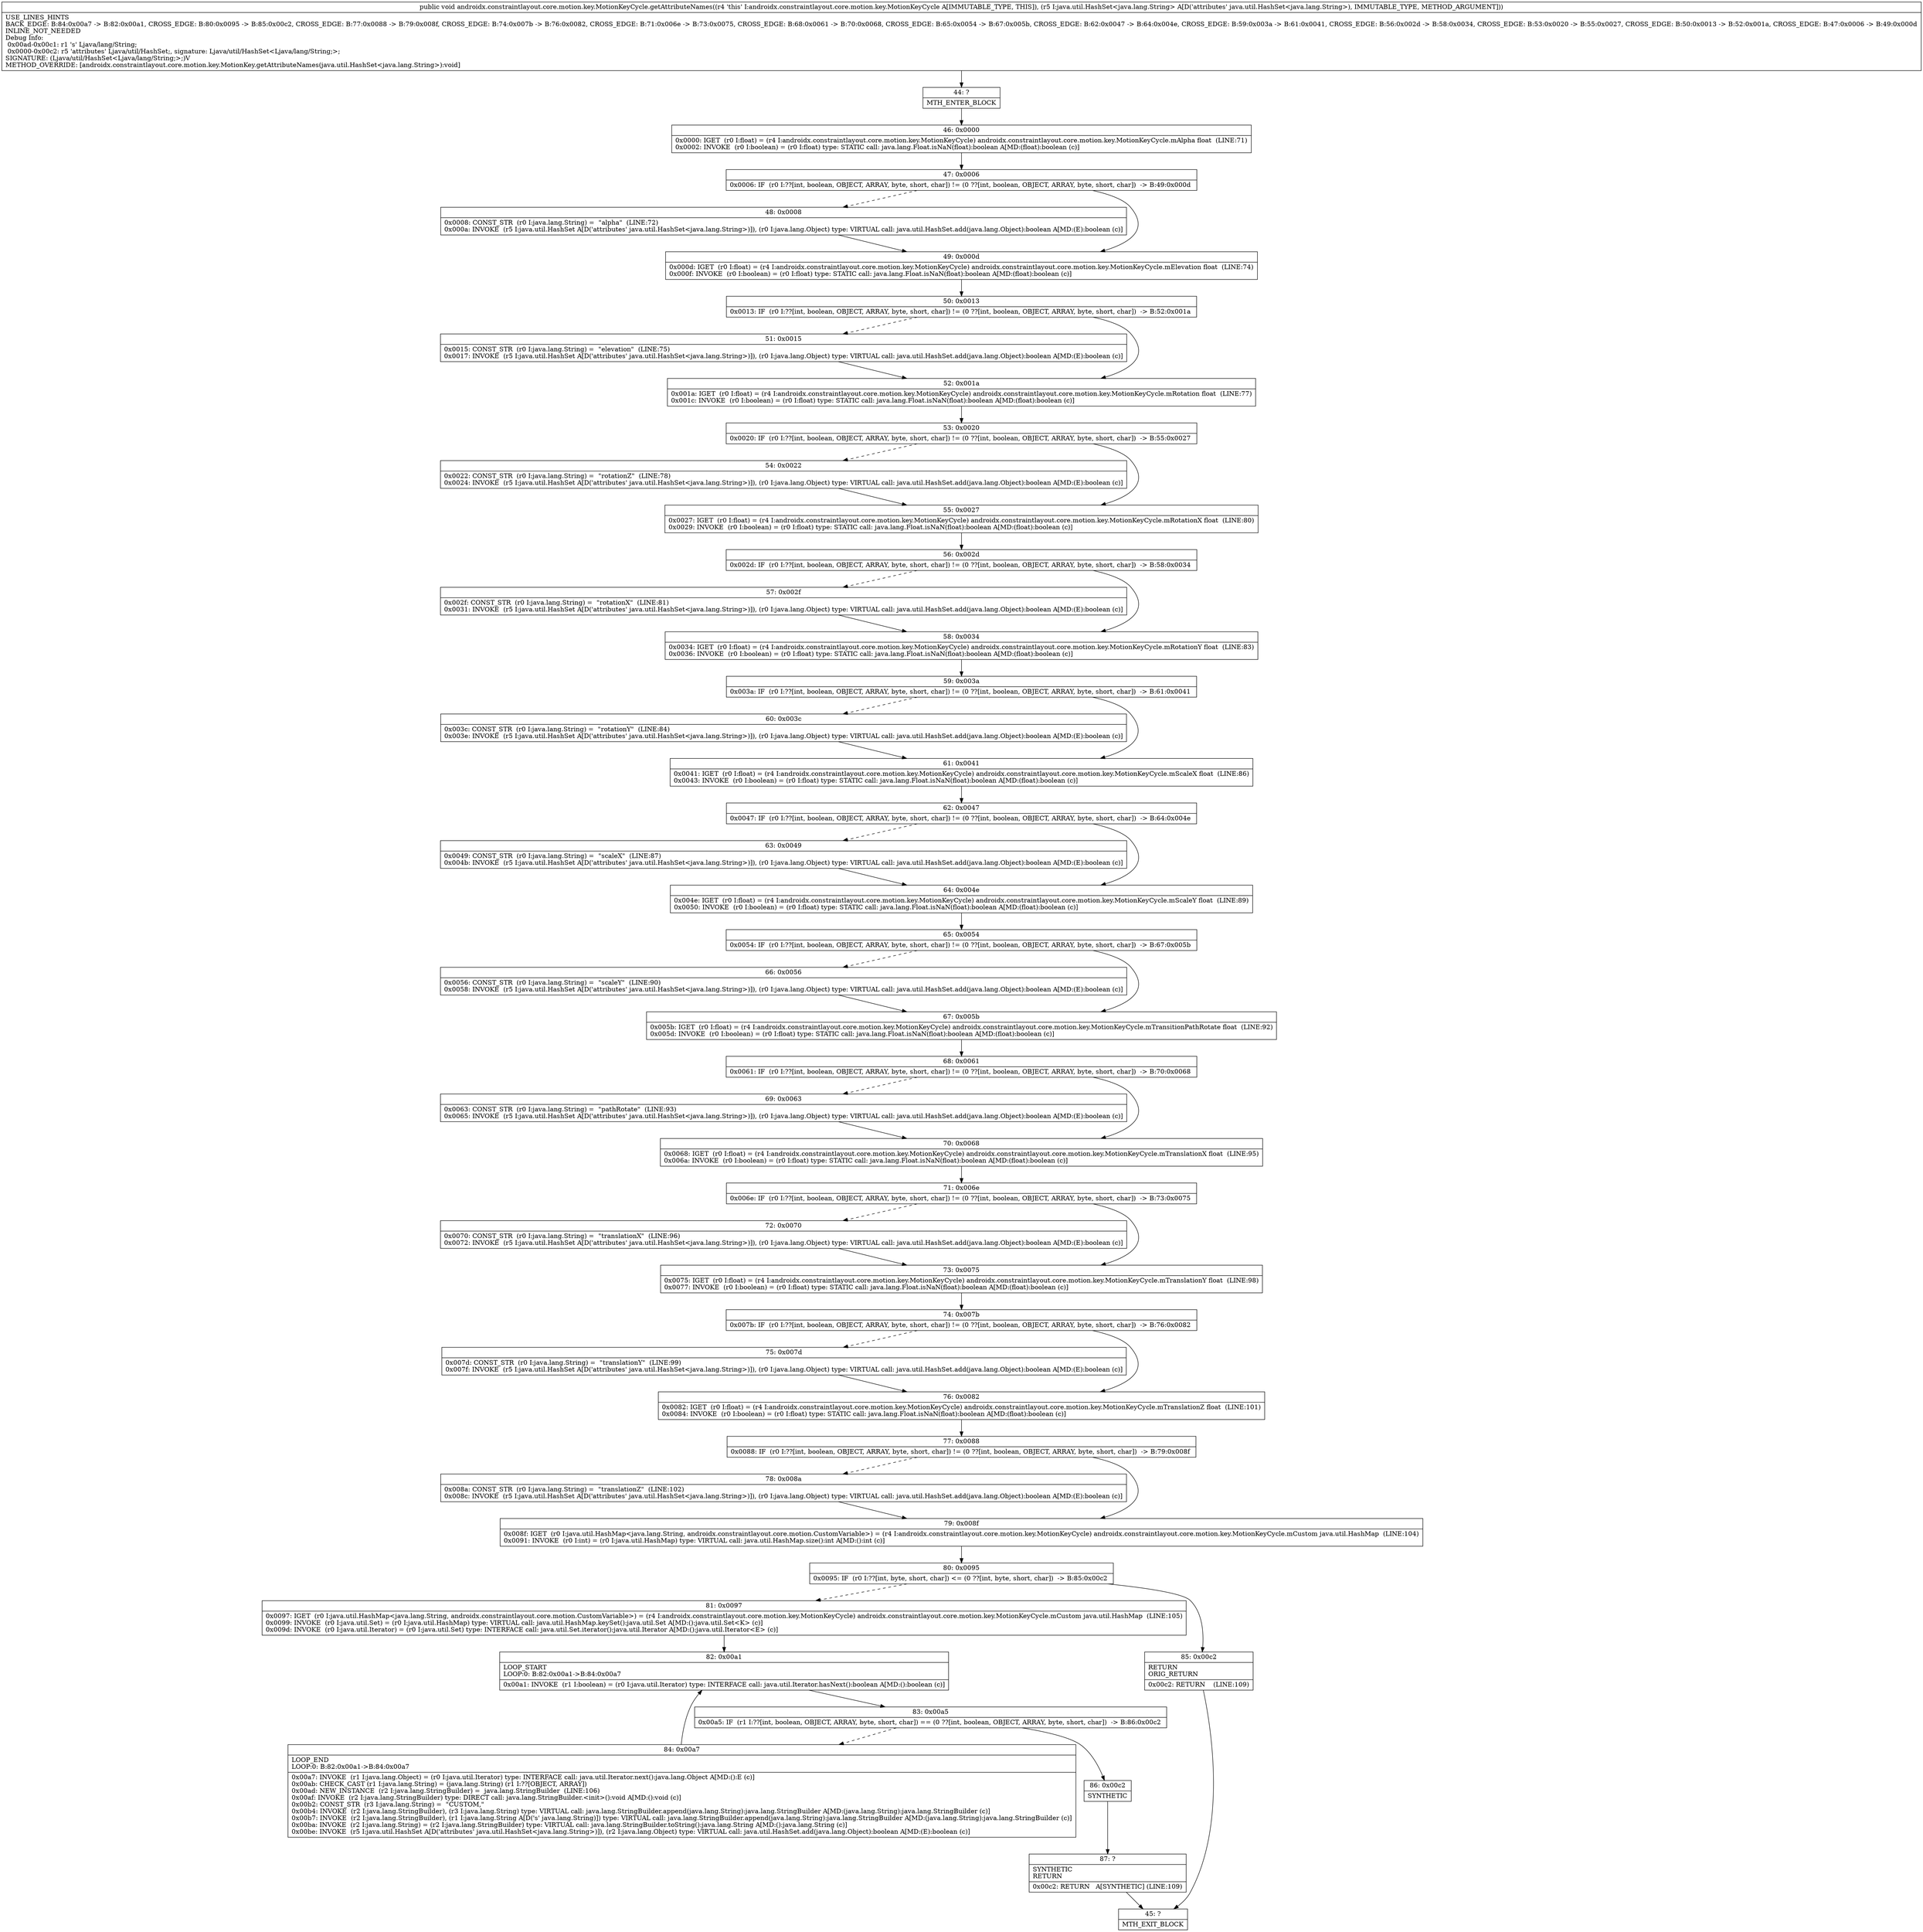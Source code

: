 digraph "CFG forandroidx.constraintlayout.core.motion.key.MotionKeyCycle.getAttributeNames(Ljava\/util\/HashSet;)V" {
Node_44 [shape=record,label="{44\:\ ?|MTH_ENTER_BLOCK\l}"];
Node_46 [shape=record,label="{46\:\ 0x0000|0x0000: IGET  (r0 I:float) = (r4 I:androidx.constraintlayout.core.motion.key.MotionKeyCycle) androidx.constraintlayout.core.motion.key.MotionKeyCycle.mAlpha float  (LINE:71)\l0x0002: INVOKE  (r0 I:boolean) = (r0 I:float) type: STATIC call: java.lang.Float.isNaN(float):boolean A[MD:(float):boolean (c)]\l}"];
Node_47 [shape=record,label="{47\:\ 0x0006|0x0006: IF  (r0 I:??[int, boolean, OBJECT, ARRAY, byte, short, char]) != (0 ??[int, boolean, OBJECT, ARRAY, byte, short, char])  \-\> B:49:0x000d \l}"];
Node_48 [shape=record,label="{48\:\ 0x0008|0x0008: CONST_STR  (r0 I:java.lang.String) =  \"alpha\"  (LINE:72)\l0x000a: INVOKE  (r5 I:java.util.HashSet A[D('attributes' java.util.HashSet\<java.lang.String\>)]), (r0 I:java.lang.Object) type: VIRTUAL call: java.util.HashSet.add(java.lang.Object):boolean A[MD:(E):boolean (c)]\l}"];
Node_49 [shape=record,label="{49\:\ 0x000d|0x000d: IGET  (r0 I:float) = (r4 I:androidx.constraintlayout.core.motion.key.MotionKeyCycle) androidx.constraintlayout.core.motion.key.MotionKeyCycle.mElevation float  (LINE:74)\l0x000f: INVOKE  (r0 I:boolean) = (r0 I:float) type: STATIC call: java.lang.Float.isNaN(float):boolean A[MD:(float):boolean (c)]\l}"];
Node_50 [shape=record,label="{50\:\ 0x0013|0x0013: IF  (r0 I:??[int, boolean, OBJECT, ARRAY, byte, short, char]) != (0 ??[int, boolean, OBJECT, ARRAY, byte, short, char])  \-\> B:52:0x001a \l}"];
Node_51 [shape=record,label="{51\:\ 0x0015|0x0015: CONST_STR  (r0 I:java.lang.String) =  \"elevation\"  (LINE:75)\l0x0017: INVOKE  (r5 I:java.util.HashSet A[D('attributes' java.util.HashSet\<java.lang.String\>)]), (r0 I:java.lang.Object) type: VIRTUAL call: java.util.HashSet.add(java.lang.Object):boolean A[MD:(E):boolean (c)]\l}"];
Node_52 [shape=record,label="{52\:\ 0x001a|0x001a: IGET  (r0 I:float) = (r4 I:androidx.constraintlayout.core.motion.key.MotionKeyCycle) androidx.constraintlayout.core.motion.key.MotionKeyCycle.mRotation float  (LINE:77)\l0x001c: INVOKE  (r0 I:boolean) = (r0 I:float) type: STATIC call: java.lang.Float.isNaN(float):boolean A[MD:(float):boolean (c)]\l}"];
Node_53 [shape=record,label="{53\:\ 0x0020|0x0020: IF  (r0 I:??[int, boolean, OBJECT, ARRAY, byte, short, char]) != (0 ??[int, boolean, OBJECT, ARRAY, byte, short, char])  \-\> B:55:0x0027 \l}"];
Node_54 [shape=record,label="{54\:\ 0x0022|0x0022: CONST_STR  (r0 I:java.lang.String) =  \"rotationZ\"  (LINE:78)\l0x0024: INVOKE  (r5 I:java.util.HashSet A[D('attributes' java.util.HashSet\<java.lang.String\>)]), (r0 I:java.lang.Object) type: VIRTUAL call: java.util.HashSet.add(java.lang.Object):boolean A[MD:(E):boolean (c)]\l}"];
Node_55 [shape=record,label="{55\:\ 0x0027|0x0027: IGET  (r0 I:float) = (r4 I:androidx.constraintlayout.core.motion.key.MotionKeyCycle) androidx.constraintlayout.core.motion.key.MotionKeyCycle.mRotationX float  (LINE:80)\l0x0029: INVOKE  (r0 I:boolean) = (r0 I:float) type: STATIC call: java.lang.Float.isNaN(float):boolean A[MD:(float):boolean (c)]\l}"];
Node_56 [shape=record,label="{56\:\ 0x002d|0x002d: IF  (r0 I:??[int, boolean, OBJECT, ARRAY, byte, short, char]) != (0 ??[int, boolean, OBJECT, ARRAY, byte, short, char])  \-\> B:58:0x0034 \l}"];
Node_57 [shape=record,label="{57\:\ 0x002f|0x002f: CONST_STR  (r0 I:java.lang.String) =  \"rotationX\"  (LINE:81)\l0x0031: INVOKE  (r5 I:java.util.HashSet A[D('attributes' java.util.HashSet\<java.lang.String\>)]), (r0 I:java.lang.Object) type: VIRTUAL call: java.util.HashSet.add(java.lang.Object):boolean A[MD:(E):boolean (c)]\l}"];
Node_58 [shape=record,label="{58\:\ 0x0034|0x0034: IGET  (r0 I:float) = (r4 I:androidx.constraintlayout.core.motion.key.MotionKeyCycle) androidx.constraintlayout.core.motion.key.MotionKeyCycle.mRotationY float  (LINE:83)\l0x0036: INVOKE  (r0 I:boolean) = (r0 I:float) type: STATIC call: java.lang.Float.isNaN(float):boolean A[MD:(float):boolean (c)]\l}"];
Node_59 [shape=record,label="{59\:\ 0x003a|0x003a: IF  (r0 I:??[int, boolean, OBJECT, ARRAY, byte, short, char]) != (0 ??[int, boolean, OBJECT, ARRAY, byte, short, char])  \-\> B:61:0x0041 \l}"];
Node_60 [shape=record,label="{60\:\ 0x003c|0x003c: CONST_STR  (r0 I:java.lang.String) =  \"rotationY\"  (LINE:84)\l0x003e: INVOKE  (r5 I:java.util.HashSet A[D('attributes' java.util.HashSet\<java.lang.String\>)]), (r0 I:java.lang.Object) type: VIRTUAL call: java.util.HashSet.add(java.lang.Object):boolean A[MD:(E):boolean (c)]\l}"];
Node_61 [shape=record,label="{61\:\ 0x0041|0x0041: IGET  (r0 I:float) = (r4 I:androidx.constraintlayout.core.motion.key.MotionKeyCycle) androidx.constraintlayout.core.motion.key.MotionKeyCycle.mScaleX float  (LINE:86)\l0x0043: INVOKE  (r0 I:boolean) = (r0 I:float) type: STATIC call: java.lang.Float.isNaN(float):boolean A[MD:(float):boolean (c)]\l}"];
Node_62 [shape=record,label="{62\:\ 0x0047|0x0047: IF  (r0 I:??[int, boolean, OBJECT, ARRAY, byte, short, char]) != (0 ??[int, boolean, OBJECT, ARRAY, byte, short, char])  \-\> B:64:0x004e \l}"];
Node_63 [shape=record,label="{63\:\ 0x0049|0x0049: CONST_STR  (r0 I:java.lang.String) =  \"scaleX\"  (LINE:87)\l0x004b: INVOKE  (r5 I:java.util.HashSet A[D('attributes' java.util.HashSet\<java.lang.String\>)]), (r0 I:java.lang.Object) type: VIRTUAL call: java.util.HashSet.add(java.lang.Object):boolean A[MD:(E):boolean (c)]\l}"];
Node_64 [shape=record,label="{64\:\ 0x004e|0x004e: IGET  (r0 I:float) = (r4 I:androidx.constraintlayout.core.motion.key.MotionKeyCycle) androidx.constraintlayout.core.motion.key.MotionKeyCycle.mScaleY float  (LINE:89)\l0x0050: INVOKE  (r0 I:boolean) = (r0 I:float) type: STATIC call: java.lang.Float.isNaN(float):boolean A[MD:(float):boolean (c)]\l}"];
Node_65 [shape=record,label="{65\:\ 0x0054|0x0054: IF  (r0 I:??[int, boolean, OBJECT, ARRAY, byte, short, char]) != (0 ??[int, boolean, OBJECT, ARRAY, byte, short, char])  \-\> B:67:0x005b \l}"];
Node_66 [shape=record,label="{66\:\ 0x0056|0x0056: CONST_STR  (r0 I:java.lang.String) =  \"scaleY\"  (LINE:90)\l0x0058: INVOKE  (r5 I:java.util.HashSet A[D('attributes' java.util.HashSet\<java.lang.String\>)]), (r0 I:java.lang.Object) type: VIRTUAL call: java.util.HashSet.add(java.lang.Object):boolean A[MD:(E):boolean (c)]\l}"];
Node_67 [shape=record,label="{67\:\ 0x005b|0x005b: IGET  (r0 I:float) = (r4 I:androidx.constraintlayout.core.motion.key.MotionKeyCycle) androidx.constraintlayout.core.motion.key.MotionKeyCycle.mTransitionPathRotate float  (LINE:92)\l0x005d: INVOKE  (r0 I:boolean) = (r0 I:float) type: STATIC call: java.lang.Float.isNaN(float):boolean A[MD:(float):boolean (c)]\l}"];
Node_68 [shape=record,label="{68\:\ 0x0061|0x0061: IF  (r0 I:??[int, boolean, OBJECT, ARRAY, byte, short, char]) != (0 ??[int, boolean, OBJECT, ARRAY, byte, short, char])  \-\> B:70:0x0068 \l}"];
Node_69 [shape=record,label="{69\:\ 0x0063|0x0063: CONST_STR  (r0 I:java.lang.String) =  \"pathRotate\"  (LINE:93)\l0x0065: INVOKE  (r5 I:java.util.HashSet A[D('attributes' java.util.HashSet\<java.lang.String\>)]), (r0 I:java.lang.Object) type: VIRTUAL call: java.util.HashSet.add(java.lang.Object):boolean A[MD:(E):boolean (c)]\l}"];
Node_70 [shape=record,label="{70\:\ 0x0068|0x0068: IGET  (r0 I:float) = (r4 I:androidx.constraintlayout.core.motion.key.MotionKeyCycle) androidx.constraintlayout.core.motion.key.MotionKeyCycle.mTranslationX float  (LINE:95)\l0x006a: INVOKE  (r0 I:boolean) = (r0 I:float) type: STATIC call: java.lang.Float.isNaN(float):boolean A[MD:(float):boolean (c)]\l}"];
Node_71 [shape=record,label="{71\:\ 0x006e|0x006e: IF  (r0 I:??[int, boolean, OBJECT, ARRAY, byte, short, char]) != (0 ??[int, boolean, OBJECT, ARRAY, byte, short, char])  \-\> B:73:0x0075 \l}"];
Node_72 [shape=record,label="{72\:\ 0x0070|0x0070: CONST_STR  (r0 I:java.lang.String) =  \"translationX\"  (LINE:96)\l0x0072: INVOKE  (r5 I:java.util.HashSet A[D('attributes' java.util.HashSet\<java.lang.String\>)]), (r0 I:java.lang.Object) type: VIRTUAL call: java.util.HashSet.add(java.lang.Object):boolean A[MD:(E):boolean (c)]\l}"];
Node_73 [shape=record,label="{73\:\ 0x0075|0x0075: IGET  (r0 I:float) = (r4 I:androidx.constraintlayout.core.motion.key.MotionKeyCycle) androidx.constraintlayout.core.motion.key.MotionKeyCycle.mTranslationY float  (LINE:98)\l0x0077: INVOKE  (r0 I:boolean) = (r0 I:float) type: STATIC call: java.lang.Float.isNaN(float):boolean A[MD:(float):boolean (c)]\l}"];
Node_74 [shape=record,label="{74\:\ 0x007b|0x007b: IF  (r0 I:??[int, boolean, OBJECT, ARRAY, byte, short, char]) != (0 ??[int, boolean, OBJECT, ARRAY, byte, short, char])  \-\> B:76:0x0082 \l}"];
Node_75 [shape=record,label="{75\:\ 0x007d|0x007d: CONST_STR  (r0 I:java.lang.String) =  \"translationY\"  (LINE:99)\l0x007f: INVOKE  (r5 I:java.util.HashSet A[D('attributes' java.util.HashSet\<java.lang.String\>)]), (r0 I:java.lang.Object) type: VIRTUAL call: java.util.HashSet.add(java.lang.Object):boolean A[MD:(E):boolean (c)]\l}"];
Node_76 [shape=record,label="{76\:\ 0x0082|0x0082: IGET  (r0 I:float) = (r4 I:androidx.constraintlayout.core.motion.key.MotionKeyCycle) androidx.constraintlayout.core.motion.key.MotionKeyCycle.mTranslationZ float  (LINE:101)\l0x0084: INVOKE  (r0 I:boolean) = (r0 I:float) type: STATIC call: java.lang.Float.isNaN(float):boolean A[MD:(float):boolean (c)]\l}"];
Node_77 [shape=record,label="{77\:\ 0x0088|0x0088: IF  (r0 I:??[int, boolean, OBJECT, ARRAY, byte, short, char]) != (0 ??[int, boolean, OBJECT, ARRAY, byte, short, char])  \-\> B:79:0x008f \l}"];
Node_78 [shape=record,label="{78\:\ 0x008a|0x008a: CONST_STR  (r0 I:java.lang.String) =  \"translationZ\"  (LINE:102)\l0x008c: INVOKE  (r5 I:java.util.HashSet A[D('attributes' java.util.HashSet\<java.lang.String\>)]), (r0 I:java.lang.Object) type: VIRTUAL call: java.util.HashSet.add(java.lang.Object):boolean A[MD:(E):boolean (c)]\l}"];
Node_79 [shape=record,label="{79\:\ 0x008f|0x008f: IGET  (r0 I:java.util.HashMap\<java.lang.String, androidx.constraintlayout.core.motion.CustomVariable\>) = (r4 I:androidx.constraintlayout.core.motion.key.MotionKeyCycle) androidx.constraintlayout.core.motion.key.MotionKeyCycle.mCustom java.util.HashMap  (LINE:104)\l0x0091: INVOKE  (r0 I:int) = (r0 I:java.util.HashMap) type: VIRTUAL call: java.util.HashMap.size():int A[MD:():int (c)]\l}"];
Node_80 [shape=record,label="{80\:\ 0x0095|0x0095: IF  (r0 I:??[int, byte, short, char]) \<= (0 ??[int, byte, short, char])  \-\> B:85:0x00c2 \l}"];
Node_81 [shape=record,label="{81\:\ 0x0097|0x0097: IGET  (r0 I:java.util.HashMap\<java.lang.String, androidx.constraintlayout.core.motion.CustomVariable\>) = (r4 I:androidx.constraintlayout.core.motion.key.MotionKeyCycle) androidx.constraintlayout.core.motion.key.MotionKeyCycle.mCustom java.util.HashMap  (LINE:105)\l0x0099: INVOKE  (r0 I:java.util.Set) = (r0 I:java.util.HashMap) type: VIRTUAL call: java.util.HashMap.keySet():java.util.Set A[MD:():java.util.Set\<K\> (c)]\l0x009d: INVOKE  (r0 I:java.util.Iterator) = (r0 I:java.util.Set) type: INTERFACE call: java.util.Set.iterator():java.util.Iterator A[MD:():java.util.Iterator\<E\> (c)]\l}"];
Node_82 [shape=record,label="{82\:\ 0x00a1|LOOP_START\lLOOP:0: B:82:0x00a1\-\>B:84:0x00a7\l|0x00a1: INVOKE  (r1 I:boolean) = (r0 I:java.util.Iterator) type: INTERFACE call: java.util.Iterator.hasNext():boolean A[MD:():boolean (c)]\l}"];
Node_83 [shape=record,label="{83\:\ 0x00a5|0x00a5: IF  (r1 I:??[int, boolean, OBJECT, ARRAY, byte, short, char]) == (0 ??[int, boolean, OBJECT, ARRAY, byte, short, char])  \-\> B:86:0x00c2 \l}"];
Node_84 [shape=record,label="{84\:\ 0x00a7|LOOP_END\lLOOP:0: B:82:0x00a1\-\>B:84:0x00a7\l|0x00a7: INVOKE  (r1 I:java.lang.Object) = (r0 I:java.util.Iterator) type: INTERFACE call: java.util.Iterator.next():java.lang.Object A[MD:():E (c)]\l0x00ab: CHECK_CAST (r1 I:java.lang.String) = (java.lang.String) (r1 I:??[OBJECT, ARRAY]) \l0x00ad: NEW_INSTANCE  (r2 I:java.lang.StringBuilder) =  java.lang.StringBuilder  (LINE:106)\l0x00af: INVOKE  (r2 I:java.lang.StringBuilder) type: DIRECT call: java.lang.StringBuilder.\<init\>():void A[MD:():void (c)]\l0x00b2: CONST_STR  (r3 I:java.lang.String) =  \"CUSTOM,\" \l0x00b4: INVOKE  (r2 I:java.lang.StringBuilder), (r3 I:java.lang.String) type: VIRTUAL call: java.lang.StringBuilder.append(java.lang.String):java.lang.StringBuilder A[MD:(java.lang.String):java.lang.StringBuilder (c)]\l0x00b7: INVOKE  (r2 I:java.lang.StringBuilder), (r1 I:java.lang.String A[D('s' java.lang.String)]) type: VIRTUAL call: java.lang.StringBuilder.append(java.lang.String):java.lang.StringBuilder A[MD:(java.lang.String):java.lang.StringBuilder (c)]\l0x00ba: INVOKE  (r2 I:java.lang.String) = (r2 I:java.lang.StringBuilder) type: VIRTUAL call: java.lang.StringBuilder.toString():java.lang.String A[MD:():java.lang.String (c)]\l0x00be: INVOKE  (r5 I:java.util.HashSet A[D('attributes' java.util.HashSet\<java.lang.String\>)]), (r2 I:java.lang.Object) type: VIRTUAL call: java.util.HashSet.add(java.lang.Object):boolean A[MD:(E):boolean (c)]\l}"];
Node_86 [shape=record,label="{86\:\ 0x00c2|SYNTHETIC\l}"];
Node_87 [shape=record,label="{87\:\ ?|SYNTHETIC\lRETURN\l|0x00c2: RETURN   A[SYNTHETIC] (LINE:109)\l}"];
Node_45 [shape=record,label="{45\:\ ?|MTH_EXIT_BLOCK\l}"];
Node_85 [shape=record,label="{85\:\ 0x00c2|RETURN\lORIG_RETURN\l|0x00c2: RETURN    (LINE:109)\l}"];
MethodNode[shape=record,label="{public void androidx.constraintlayout.core.motion.key.MotionKeyCycle.getAttributeNames((r4 'this' I:androidx.constraintlayout.core.motion.key.MotionKeyCycle A[IMMUTABLE_TYPE, THIS]), (r5 I:java.util.HashSet\<java.lang.String\> A[D('attributes' java.util.HashSet\<java.lang.String\>), IMMUTABLE_TYPE, METHOD_ARGUMENT]))  | USE_LINES_HINTS\lBACK_EDGE: B:84:0x00a7 \-\> B:82:0x00a1, CROSS_EDGE: B:80:0x0095 \-\> B:85:0x00c2, CROSS_EDGE: B:77:0x0088 \-\> B:79:0x008f, CROSS_EDGE: B:74:0x007b \-\> B:76:0x0082, CROSS_EDGE: B:71:0x006e \-\> B:73:0x0075, CROSS_EDGE: B:68:0x0061 \-\> B:70:0x0068, CROSS_EDGE: B:65:0x0054 \-\> B:67:0x005b, CROSS_EDGE: B:62:0x0047 \-\> B:64:0x004e, CROSS_EDGE: B:59:0x003a \-\> B:61:0x0041, CROSS_EDGE: B:56:0x002d \-\> B:58:0x0034, CROSS_EDGE: B:53:0x0020 \-\> B:55:0x0027, CROSS_EDGE: B:50:0x0013 \-\> B:52:0x001a, CROSS_EDGE: B:47:0x0006 \-\> B:49:0x000d\lINLINE_NOT_NEEDED\lDebug Info:\l  0x00ad\-0x00c1: r1 's' Ljava\/lang\/String;\l  0x0000\-0x00c2: r5 'attributes' Ljava\/util\/HashSet;, signature: Ljava\/util\/HashSet\<Ljava\/lang\/String;\>;\lSIGNATURE: (Ljava\/util\/HashSet\<Ljava\/lang\/String;\>;)V\lMETHOD_OVERRIDE: [androidx.constraintlayout.core.motion.key.MotionKey.getAttributeNames(java.util.HashSet\<java.lang.String\>):void]\l}"];
MethodNode -> Node_44;Node_44 -> Node_46;
Node_46 -> Node_47;
Node_47 -> Node_48[style=dashed];
Node_47 -> Node_49;
Node_48 -> Node_49;
Node_49 -> Node_50;
Node_50 -> Node_51[style=dashed];
Node_50 -> Node_52;
Node_51 -> Node_52;
Node_52 -> Node_53;
Node_53 -> Node_54[style=dashed];
Node_53 -> Node_55;
Node_54 -> Node_55;
Node_55 -> Node_56;
Node_56 -> Node_57[style=dashed];
Node_56 -> Node_58;
Node_57 -> Node_58;
Node_58 -> Node_59;
Node_59 -> Node_60[style=dashed];
Node_59 -> Node_61;
Node_60 -> Node_61;
Node_61 -> Node_62;
Node_62 -> Node_63[style=dashed];
Node_62 -> Node_64;
Node_63 -> Node_64;
Node_64 -> Node_65;
Node_65 -> Node_66[style=dashed];
Node_65 -> Node_67;
Node_66 -> Node_67;
Node_67 -> Node_68;
Node_68 -> Node_69[style=dashed];
Node_68 -> Node_70;
Node_69 -> Node_70;
Node_70 -> Node_71;
Node_71 -> Node_72[style=dashed];
Node_71 -> Node_73;
Node_72 -> Node_73;
Node_73 -> Node_74;
Node_74 -> Node_75[style=dashed];
Node_74 -> Node_76;
Node_75 -> Node_76;
Node_76 -> Node_77;
Node_77 -> Node_78[style=dashed];
Node_77 -> Node_79;
Node_78 -> Node_79;
Node_79 -> Node_80;
Node_80 -> Node_81[style=dashed];
Node_80 -> Node_85;
Node_81 -> Node_82;
Node_82 -> Node_83;
Node_83 -> Node_84[style=dashed];
Node_83 -> Node_86;
Node_84 -> Node_82;
Node_86 -> Node_87;
Node_87 -> Node_45;
Node_85 -> Node_45;
}

